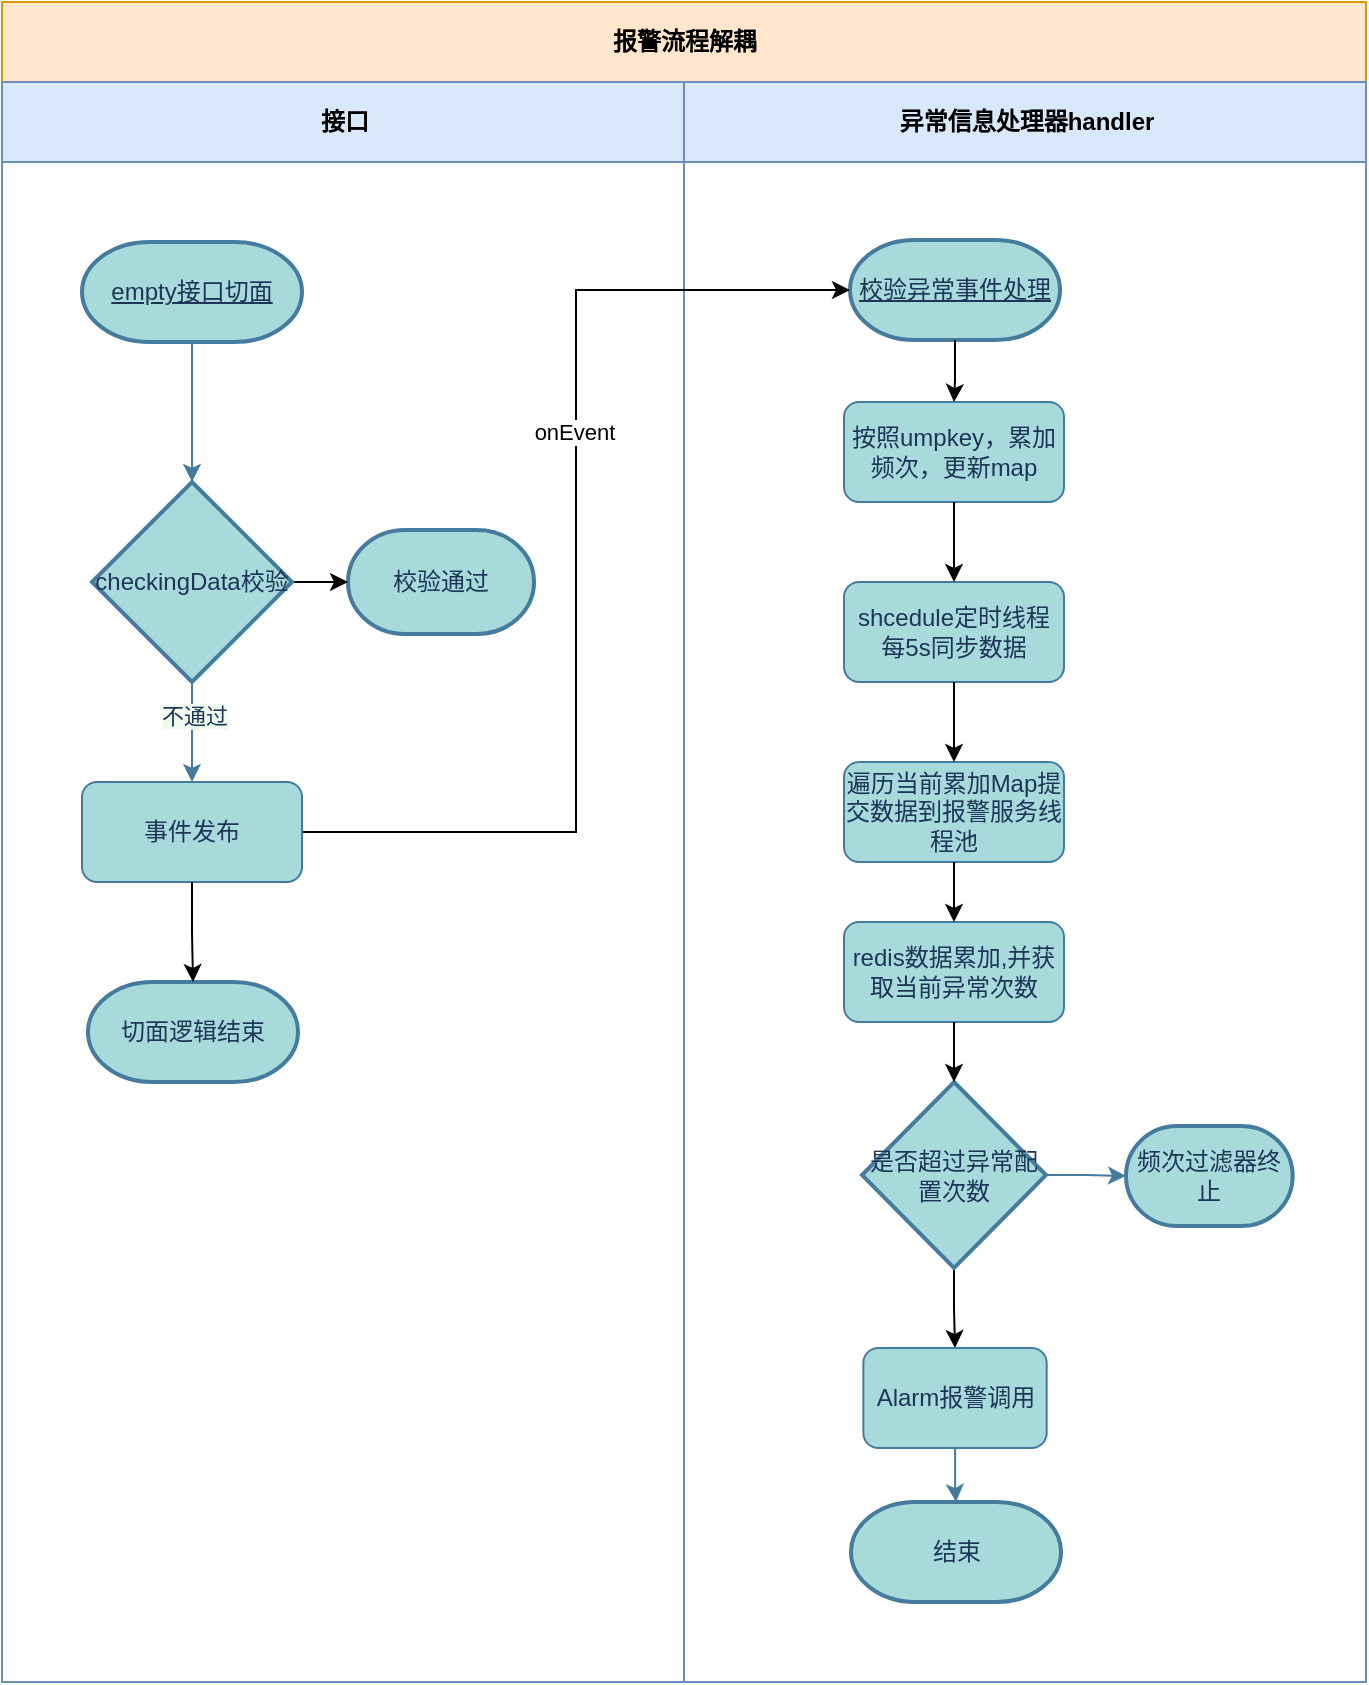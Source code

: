 <mxfile version="14.6.6" type="github" pages="3">
  <diagram id="C5RBs43oDa-KdzZeNtuy" name="优化报警流程">
    <mxGraphModel dx="946" dy="548" grid="0" gridSize="10" guides="1" tooltips="1" connect="1" arrows="1" fold="1" page="1" pageScale="1" pageWidth="827" pageHeight="1169" math="0" shadow="0">
      <root>
        <mxCell id="WIyWlLk6GJQsqaUBKTNV-0" />
        <mxCell id="WIyWlLk6GJQsqaUBKTNV-1" parent="WIyWlLk6GJQsqaUBKTNV-0" />
        <mxCell id="4lpFvA_7N1MAOXaljq9N-17" value="报警流程解耦" style="swimlane;html=1;childLayout=stackLayout;resizeParent=1;resizeParentMax=0;startSize=40;fillColor=#ffe6cc;strokeColor=#d79b00;" parent="WIyWlLk6GJQsqaUBKTNV-1" vertex="1">
          <mxGeometry x="118" y="10" width="682" height="840" as="geometry" />
        </mxCell>
        <mxCell id="4lpFvA_7N1MAOXaljq9N-18" value="接口" style="swimlane;html=1;startSize=40;fillColor=#dae8fc;strokeColor=#6c8ebf;" parent="4lpFvA_7N1MAOXaljq9N-17" vertex="1">
          <mxGeometry y="40" width="341" height="800" as="geometry" />
        </mxCell>
        <mxCell id="4lpFvA_7N1MAOXaljq9N-34" value="切面逻辑结束" style="strokeWidth=2;html=1;shape=mxgraph.flowchart.terminator;whiteSpace=wrap;fillColor=#A8DADC;strokeColor=#457B9D;fontColor=#1D3557;" parent="4lpFvA_7N1MAOXaljq9N-18" vertex="1">
          <mxGeometry x="43" y="450" width="105" height="50" as="geometry" />
        </mxCell>
        <mxCell id="4lpFvA_7N1MAOXaljq9N-37" value="校验通过" style="strokeWidth=2;html=1;shape=mxgraph.flowchart.terminator;whiteSpace=wrap;fillColor=#A8DADC;strokeColor=#457B9D;fontColor=#1D3557;" parent="4lpFvA_7N1MAOXaljq9N-18" vertex="1">
          <mxGeometry x="173" y="224" width="93" height="52" as="geometry" />
        </mxCell>
        <mxCell id="4lpFvA_7N1MAOXaljq9N-19" value="异常信息处理器handler" style="swimlane;html=1;startSize=40;fillColor=#dae8fc;strokeColor=#6c8ebf;" parent="4lpFvA_7N1MAOXaljq9N-17" vertex="1">
          <mxGeometry x="341" y="40" width="341" height="800" as="geometry" />
        </mxCell>
        <mxCell id="4lpFvA_7N1MAOXaljq9N-40" value="校验异常事件处理" style="strokeWidth=2;html=1;shape=mxgraph.flowchart.terminator;whiteSpace=wrap;fillColor=#A8DADC;strokeColor=#457B9D;fontColor=#1D3557;container=0;fontStyle=4" parent="4lpFvA_7N1MAOXaljq9N-19" vertex="1">
          <mxGeometry x="83" y="79" width="105" height="50" as="geometry" />
        </mxCell>
        <mxCell id="4lpFvA_7N1MAOXaljq9N-41" value="按照umpkey，累加频次，更新map" style="rounded=1;whiteSpace=wrap;html=1;fillColor=#A8DADC;strokeColor=#457B9D;fontColor=#1D3557;container=0;" parent="4lpFvA_7N1MAOXaljq9N-19" vertex="1">
          <mxGeometry x="80" y="160" width="110" height="50" as="geometry" />
        </mxCell>
        <mxCell id="4lpFvA_7N1MAOXaljq9N-42" style="edgeStyle=orthogonalEdgeStyle;rounded=0;orthogonalLoop=1;jettySize=auto;html=1;" parent="4lpFvA_7N1MAOXaljq9N-19" source="4lpFvA_7N1MAOXaljq9N-40" target="4lpFvA_7N1MAOXaljq9N-41" edge="1">
          <mxGeometry x="534" y="129" as="geometry" />
        </mxCell>
        <mxCell id="4lpFvA_7N1MAOXaljq9N-47" value="shcedule定时线程每5s同步数据" style="rounded=1;whiteSpace=wrap;html=1;fillColor=#A8DADC;strokeColor=#457B9D;fontColor=#1D3557;container=0;" parent="4lpFvA_7N1MAOXaljq9N-19" vertex="1">
          <mxGeometry x="80" y="250" width="110" height="50" as="geometry" />
        </mxCell>
        <mxCell id="4lpFvA_7N1MAOXaljq9N-48" style="edgeStyle=orthogonalEdgeStyle;rounded=0;orthogonalLoop=1;jettySize=auto;html=1;entryX=0.5;entryY=0;entryDx=0;entryDy=0;" parent="4lpFvA_7N1MAOXaljq9N-19" source="4lpFvA_7N1MAOXaljq9N-41" target="4lpFvA_7N1MAOXaljq9N-47" edge="1">
          <mxGeometry x="534" y="129" as="geometry" />
        </mxCell>
        <mxCell id="4lpFvA_7N1MAOXaljq9N-49" value="遍历当前累加Map提交数据到报警服务线程池" style="rounded=1;whiteSpace=wrap;html=1;fillColor=#A8DADC;strokeColor=#457B9D;fontColor=#1D3557;container=0;" parent="4lpFvA_7N1MAOXaljq9N-19" vertex="1">
          <mxGeometry x="80" y="340" width="110" height="50" as="geometry" />
        </mxCell>
        <mxCell id="4lpFvA_7N1MAOXaljq9N-50" style="edgeStyle=orthogonalEdgeStyle;rounded=0;orthogonalLoop=1;jettySize=auto;html=1;entryX=0.5;entryY=0;entryDx=0;entryDy=0;" parent="4lpFvA_7N1MAOXaljq9N-19" source="4lpFvA_7N1MAOXaljq9N-47" target="4lpFvA_7N1MAOXaljq9N-49" edge="1">
          <mxGeometry x="534" y="129" as="geometry" />
        </mxCell>
        <mxCell id="4lpFvA_7N1MAOXaljq9N-54" value="redis数据累加,并获取当前异常次数" style="rounded=1;whiteSpace=wrap;html=1;fillColor=#A8DADC;strokeColor=#457B9D;fontColor=#1D3557;" parent="4lpFvA_7N1MAOXaljq9N-19" vertex="1">
          <mxGeometry x="80" y="420" width="110" height="50" as="geometry" />
        </mxCell>
        <mxCell id="4lpFvA_7N1MAOXaljq9N-63" style="edgeStyle=orthogonalEdgeStyle;rounded=0;orthogonalLoop=1;jettySize=auto;html=1;entryX=0.5;entryY=0;entryDx=0;entryDy=0;" parent="4lpFvA_7N1MAOXaljq9N-19" source="4lpFvA_7N1MAOXaljq9N-49" target="4lpFvA_7N1MAOXaljq9N-54" edge="1">
          <mxGeometry x="534" y="129" as="geometry" />
        </mxCell>
        <mxCell id="4lpFvA_7N1MAOXaljq9N-66" style="edgeStyle=orthogonalEdgeStyle;rounded=0;orthogonalLoop=1;jettySize=auto;html=1;entryX=0.5;entryY=0;entryDx=0;entryDy=0;" parent="4lpFvA_7N1MAOXaljq9N-19" source="4lpFvA_7N1MAOXaljq9N-57" target="4lpFvA_7N1MAOXaljq9N-60" edge="1">
          <mxGeometry relative="1" as="geometry" />
        </mxCell>
        <mxCell id="4lpFvA_7N1MAOXaljq9N-57" value="是否超过异常配置次数" style="strokeWidth=2;html=1;shape=mxgraph.flowchart.decision;whiteSpace=wrap;fillColor=#A8DADC;strokeColor=#457B9D;fontColor=#1D3557;" parent="4lpFvA_7N1MAOXaljq9N-19" vertex="1">
          <mxGeometry x="89" y="500" width="92" height="93" as="geometry" />
        </mxCell>
        <mxCell id="4lpFvA_7N1MAOXaljq9N-64" style="edgeStyle=orthogonalEdgeStyle;rounded=0;orthogonalLoop=1;jettySize=auto;html=1;entryX=0.5;entryY=0;entryDx=0;entryDy=0;entryPerimeter=0;" parent="4lpFvA_7N1MAOXaljq9N-19" source="4lpFvA_7N1MAOXaljq9N-54" target="4lpFvA_7N1MAOXaljq9N-57" edge="1">
          <mxGeometry x="534" y="129" as="geometry" />
        </mxCell>
        <mxCell id="4lpFvA_7N1MAOXaljq9N-60" value="Alarm报警调用" style="rounded=1;whiteSpace=wrap;html=1;fillColor=#A8DADC;strokeColor=#457B9D;fontColor=#1D3557;aspect=fixed;" parent="4lpFvA_7N1MAOXaljq9N-19" vertex="1">
          <mxGeometry x="89.67" y="633" width="91.67" height="50" as="geometry" />
        </mxCell>
        <mxCell id="4lpFvA_7N1MAOXaljq9N-58" value="频次过滤器终止" style="strokeWidth=2;html=1;shape=mxgraph.flowchart.terminator;whiteSpace=wrap;fillColor=#A8DADC;strokeColor=#457B9D;fontColor=#1D3557;aspect=fixed;" parent="4lpFvA_7N1MAOXaljq9N-19" vertex="1">
          <mxGeometry x="221" y="522" width="83.33" height="50" as="geometry" />
        </mxCell>
        <mxCell id="4lpFvA_7N1MAOXaljq9N-55" style="edgeStyle=orthogonalEdgeStyle;rounded=0;orthogonalLoop=1;jettySize=auto;html=1;entryX=0;entryY=0.5;entryDx=0;entryDy=0;entryPerimeter=0;strokeColor=#457B9D;fontColor=#1D3557;labelBackgroundColor=#F1FAEE;" parent="4lpFvA_7N1MAOXaljq9N-19" source="4lpFvA_7N1MAOXaljq9N-57" target="4lpFvA_7N1MAOXaljq9N-58" edge="1">
          <mxGeometry x="534" y="129" as="geometry" />
        </mxCell>
        <mxCell id="4lpFvA_7N1MAOXaljq9N-61" value="结束" style="strokeWidth=2;html=1;shape=mxgraph.flowchart.terminator;whiteSpace=wrap;fillColor=#A8DADC;strokeColor=#457B9D;fontColor=#1D3557;" parent="4lpFvA_7N1MAOXaljq9N-19" vertex="1">
          <mxGeometry x="83.5" y="710" width="105" height="50" as="geometry" />
        </mxCell>
        <mxCell id="4lpFvA_7N1MAOXaljq9N-59" style="edgeStyle=orthogonalEdgeStyle;rounded=0;orthogonalLoop=1;jettySize=auto;html=1;entryX=0.5;entryY=0;entryDx=0;entryDy=0;entryPerimeter=0;strokeColor=#457B9D;fontColor=#1D3557;labelBackgroundColor=#F1FAEE;" parent="4lpFvA_7N1MAOXaljq9N-19" source="4lpFvA_7N1MAOXaljq9N-60" target="4lpFvA_7N1MAOXaljq9N-61" edge="1">
          <mxGeometry relative="1" as="geometry" />
        </mxCell>
        <mxCell id="4lpFvA_7N1MAOXaljq9N-51" style="edgeStyle=orthogonalEdgeStyle;rounded=0;orthogonalLoop=1;jettySize=auto;html=1;entryX=0;entryY=0.5;entryDx=0;entryDy=0;entryPerimeter=0;" parent="WIyWlLk6GJQsqaUBKTNV-1" source="4lpFvA_7N1MAOXaljq9N-30" target="4lpFvA_7N1MAOXaljq9N-40" edge="1">
          <mxGeometry relative="1" as="geometry" />
        </mxCell>
        <mxCell id="4lpFvA_7N1MAOXaljq9N-67" value="onEvent" style="edgeLabel;html=1;align=center;verticalAlign=middle;resizable=0;points=[];" parent="4lpFvA_7N1MAOXaljq9N-51" vertex="1" connectable="0">
          <mxGeometry x="0.237" y="1" relative="1" as="geometry">
            <mxPoint as="offset" />
          </mxGeometry>
        </mxCell>
        <mxCell id="4lpFvA_7N1MAOXaljq9N-33" value="" style="group;container=1;" parent="WIyWlLk6GJQsqaUBKTNV-1" vertex="1" connectable="0">
          <mxGeometry x="153" y="130" width="130" height="330" as="geometry" />
        </mxCell>
        <mxCell id="4lpFvA_7N1MAOXaljq9N-31" value="" style="group;container=1;" parent="4lpFvA_7N1MAOXaljq9N-33" vertex="1" connectable="0">
          <mxGeometry width="120" height="330" as="geometry" />
        </mxCell>
        <mxCell id="4lpFvA_7N1MAOXaljq9N-23" value="empty接口切面" style="strokeWidth=2;html=1;shape=mxgraph.flowchart.terminator;whiteSpace=wrap;fillColor=#A8DADC;strokeColor=#457B9D;fontColor=#1D3557;container=0;fontStyle=4;aspect=fixed;" parent="4lpFvA_7N1MAOXaljq9N-31" vertex="1">
          <mxGeometry x="5" width="109.99" height="50" as="geometry" />
        </mxCell>
        <mxCell id="4lpFvA_7N1MAOXaljq9N-30" value="事件发布" style="rounded=1;whiteSpace=wrap;html=1;fillColor=#A8DADC;strokeColor=#457B9D;fontColor=#1D3557;container=0;" parent="4lpFvA_7N1MAOXaljq9N-31" vertex="1">
          <mxGeometry x="5" y="270" width="110" height="50" as="geometry" />
        </mxCell>
        <mxCell id="4lpFvA_7N1MAOXaljq9N-36" style="edgeStyle=orthogonalEdgeStyle;rounded=0;orthogonalLoop=1;jettySize=auto;html=1;entryX=0.5;entryY=0;entryDx=0;entryDy=0;entryPerimeter=0;" parent="WIyWlLk6GJQsqaUBKTNV-1" source="4lpFvA_7N1MAOXaljq9N-30" target="4lpFvA_7N1MAOXaljq9N-34" edge="1">
          <mxGeometry relative="1" as="geometry" />
        </mxCell>
        <mxCell id="4lpFvA_7N1MAOXaljq9N-39" style="edgeStyle=orthogonalEdgeStyle;rounded=0;orthogonalLoop=1;jettySize=auto;html=1;entryX=0;entryY=0.5;entryDx=0;entryDy=0;entryPerimeter=0;" parent="WIyWlLk6GJQsqaUBKTNV-1" source="4lpFvA_7N1MAOXaljq9N-28" target="4lpFvA_7N1MAOXaljq9N-37" edge="1">
          <mxGeometry relative="1" as="geometry" />
        </mxCell>
        <mxCell id="4lpFvA_7N1MAOXaljq9N-28" value="checkingData校验" style="strokeWidth=2;html=1;shape=mxgraph.flowchart.decision;whiteSpace=wrap;fillColor=#A8DADC;strokeColor=#457B9D;fontColor=#1D3557;" parent="WIyWlLk6GJQsqaUBKTNV-1" vertex="1">
          <mxGeometry x="163" y="250" width="100" height="100" as="geometry" />
        </mxCell>
        <mxCell id="4lpFvA_7N1MAOXaljq9N-22" style="edgeStyle=orthogonalEdgeStyle;rounded=0;orthogonalLoop=1;jettySize=auto;html=1;entryX=0.5;entryY=0;entryDx=0;entryDy=0;entryPerimeter=0;strokeColor=#457B9D;fontColor=#1D3557;labelBackgroundColor=#F1FAEE;" parent="WIyWlLk6GJQsqaUBKTNV-1" source="4lpFvA_7N1MAOXaljq9N-23" target="4lpFvA_7N1MAOXaljq9N-28" edge="1">
          <mxGeometry relative="1" as="geometry" />
        </mxCell>
        <mxCell id="4lpFvA_7N1MAOXaljq9N-26" style="edgeStyle=orthogonalEdgeStyle;rounded=0;orthogonalLoop=1;jettySize=auto;html=1;entryX=0.5;entryY=0;entryDx=0;entryDy=0;strokeColor=#457B9D;fontColor=#1D3557;labelBackgroundColor=#F1FAEE;" parent="WIyWlLk6GJQsqaUBKTNV-1" source="4lpFvA_7N1MAOXaljq9N-28" target="4lpFvA_7N1MAOXaljq9N-30" edge="1">
          <mxGeometry relative="1" as="geometry" />
        </mxCell>
        <mxCell id="4lpFvA_7N1MAOXaljq9N-27" value="不通过" style="edgeLabel;html=1;align=center;verticalAlign=middle;resizable=0;points=[];fontColor=#1D3557;labelBackgroundColor=#F1FAEE;" parent="4lpFvA_7N1MAOXaljq9N-26" vertex="1" connectable="0">
          <mxGeometry x="-0.32" y="1" relative="1" as="geometry">
            <mxPoint as="offset" />
          </mxGeometry>
        </mxCell>
      </root>
    </mxGraphModel>
  </diagram>
  <diagram id="GdR_W0SO_2hLqgI26Gds" name="万能接口实现">
    <mxGraphModel dx="946" dy="551" grid="1" gridSize="10" guides="1" tooltips="1" connect="1" arrows="1" fold="1" page="1" pageScale="1" pageWidth="827" pageHeight="1169" math="0" shadow="0">
      <root>
        <mxCell id="UR9OmCoKNL2L1550fGcR-0" />
        <mxCell id="UR9OmCoKNL2L1550fGcR-1" parent="UR9OmCoKNL2L1550fGcR-0" />
        <mxCell id="UR9OmCoKNL2L1550fGcR-4" style="edgeStyle=orthogonalEdgeStyle;rounded=0;orthogonalLoop=1;jettySize=auto;html=1;entryX=0.5;entryY=0;entryDx=0;entryDy=0;" edge="1" parent="UR9OmCoKNL2L1550fGcR-1" source="UR9OmCoKNL2L1550fGcR-2" target="UR9OmCoKNL2L1550fGcR-3">
          <mxGeometry relative="1" as="geometry" />
        </mxCell>
        <mxCell id="UR9OmCoKNL2L1550fGcR-2" value="前端请求万能接口" style="rounded=1;whiteSpace=wrap;html=1;fillColor=#ffe6cc;strokeColor=#d79b00;" vertex="1" parent="UR9OmCoKNL2L1550fGcR-1">
          <mxGeometry x="294" y="70" width="120" height="60" as="geometry" />
        </mxCell>
        <mxCell id="UR9OmCoKNL2L1550fGcR-6" style="edgeStyle=orthogonalEdgeStyle;rounded=0;orthogonalLoop=1;jettySize=auto;html=1;" edge="1" parent="UR9OmCoKNL2L1550fGcR-1" source="UR9OmCoKNL2L1550fGcR-3" target="UR9OmCoKNL2L1550fGcR-5">
          <mxGeometry relative="1" as="geometry" />
        </mxCell>
        <mxCell id="UR9OmCoKNL2L1550fGcR-3" value="服务端解析参数" style="rounded=0;whiteSpace=wrap;html=1;fillColor=#f5f5f5;strokeColor=#666666;fontColor=#333333;" vertex="1" parent="UR9OmCoKNL2L1550fGcR-1">
          <mxGeometry x="294" y="180" width="120" height="60" as="geometry" />
        </mxCell>
        <mxCell id="UR9OmCoKNL2L1550fGcR-8" style="edgeStyle=orthogonalEdgeStyle;rounded=0;orthogonalLoop=1;jettySize=auto;html=1;entryX=0.5;entryY=0;entryDx=0;entryDy=0;entryPerimeter=0;" edge="1" parent="UR9OmCoKNL2L1550fGcR-1" source="UR9OmCoKNL2L1550fGcR-5" target="UR9OmCoKNL2L1550fGcR-7">
          <mxGeometry relative="1" as="geometry" />
        </mxCell>
        <mxCell id="UR9OmCoKNL2L1550fGcR-5" value="获取参数type对应要实现的逻辑代码片段" style="rounded=0;whiteSpace=wrap;html=1;fillColor=#f5f5f5;strokeColor=#666666;fontColor=#333333;" vertex="1" parent="UR9OmCoKNL2L1550fGcR-1">
          <mxGeometry x="294" y="300" width="120" height="60" as="geometry" />
        </mxCell>
        <mxCell id="UR9OmCoKNL2L1550fGcR-10" style="edgeStyle=orthogonalEdgeStyle;rounded=0;orthogonalLoop=1;jettySize=auto;html=1;entryX=1;entryY=0.5;entryDx=0;entryDy=0;" edge="1" parent="UR9OmCoKNL2L1550fGcR-1" source="UR9OmCoKNL2L1550fGcR-7" target="UR9OmCoKNL2L1550fGcR-9">
          <mxGeometry relative="1" as="geometry" />
        </mxCell>
        <mxCell id="UR9OmCoKNL2L1550fGcR-12" value="否" style="edgeLabel;html=1;align=center;verticalAlign=middle;resizable=0;points=[];" vertex="1" connectable="0" parent="UR9OmCoKNL2L1550fGcR-10">
          <mxGeometry x="-0.143" y="1" relative="1" as="geometry">
            <mxPoint as="offset" />
          </mxGeometry>
        </mxCell>
        <mxCell id="UR9OmCoKNL2L1550fGcR-13" value="" style="edgeStyle=orthogonalEdgeStyle;rounded=0;orthogonalLoop=1;jettySize=auto;html=1;" edge="1" parent="UR9OmCoKNL2L1550fGcR-1" source="UR9OmCoKNL2L1550fGcR-7" target="UR9OmCoKNL2L1550fGcR-11">
          <mxGeometry relative="1" as="geometry">
            <Array as="points">
              <mxPoint x="354" y="540" />
              <mxPoint x="354" y="540" />
            </Array>
          </mxGeometry>
        </mxCell>
        <mxCell id="UR9OmCoKNL2L1550fGcR-14" value="是" style="edgeLabel;html=1;align=center;verticalAlign=middle;resizable=0;points=[];" vertex="1" connectable="0" parent="UR9OmCoKNL2L1550fGcR-13">
          <mxGeometry x="-0.3" y="-2" relative="1" as="geometry">
            <mxPoint as="offset" />
          </mxGeometry>
        </mxCell>
        <mxCell id="UR9OmCoKNL2L1550fGcR-7" value="逻辑代码片段是否存在？" style="strokeWidth=2;html=1;shape=mxgraph.flowchart.decision;whiteSpace=wrap;fillColor=#ffe6cc;strokeColor=#d79b00;" vertex="1" parent="UR9OmCoKNL2L1550fGcR-1">
          <mxGeometry x="304" y="410" width="100" height="100" as="geometry" />
        </mxCell>
        <mxCell id="UR9OmCoKNL2L1550fGcR-9" value="不存在，统一返回异常处理结果" style="rounded=1;whiteSpace=wrap;html=1;fillColor=#ffe6cc;strokeColor=#d79b00;" vertex="1" parent="UR9OmCoKNL2L1550fGcR-1">
          <mxGeometry x="100" y="430" width="120" height="60" as="geometry" />
        </mxCell>
        <mxCell id="UR9OmCoKNL2L1550fGcR-22" style="edgeStyle=orthogonalEdgeStyle;rounded=0;orthogonalLoop=1;jettySize=auto;html=1;entryX=0.5;entryY=0;entryDx=0;entryDy=0;" edge="1" parent="UR9OmCoKNL2L1550fGcR-1" source="UR9OmCoKNL2L1550fGcR-11" target="UR9OmCoKNL2L1550fGcR-21">
          <mxGeometry relative="1" as="geometry" />
        </mxCell>
        <mxCell id="UR9OmCoKNL2L1550fGcR-11" value="调用对应的逻辑片段" style="rounded=0;whiteSpace=wrap;html=1;fillColor=#f5f5f5;strokeColor=#666666;fontColor=#333333;" vertex="1" parent="UR9OmCoKNL2L1550fGcR-1">
          <mxGeometry x="294" y="550" width="120" height="60" as="geometry" />
        </mxCell>
        <mxCell id="UR9OmCoKNL2L1550fGcR-24" style="edgeStyle=orthogonalEdgeStyle;rounded=0;orthogonalLoop=1;jettySize=auto;html=1;entryX=0.5;entryY=0;entryDx=0;entryDy=0;" edge="1" parent="UR9OmCoKNL2L1550fGcR-1" source="UR9OmCoKNL2L1550fGcR-21" target="UR9OmCoKNL2L1550fGcR-23">
          <mxGeometry relative="1" as="geometry" />
        </mxCell>
        <mxCell id="UR9OmCoKNL2L1550fGcR-21" value="返回逻辑片段执行结果" style="rounded=0;whiteSpace=wrap;html=1;fillColor=#f5f5f5;strokeColor=#666666;fontColor=#333333;" vertex="1" parent="UR9OmCoKNL2L1550fGcR-1">
          <mxGeometry x="294" y="670" width="120" height="60" as="geometry" />
        </mxCell>
        <mxCell id="UR9OmCoKNL2L1550fGcR-23" value="统一返回处理结果" style="rounded=1;whiteSpace=wrap;html=1;fillColor=#ffe6cc;strokeColor=#d79b00;" vertex="1" parent="UR9OmCoKNL2L1550fGcR-1">
          <mxGeometry x="294" y="780" width="120" height="60" as="geometry" />
        </mxCell>
      </root>
    </mxGraphModel>
  </diagram>
  <diagram id="LARAepe3Sf28yR8Ns9qR" name="第 3 页">
    <mxGraphModel dx="946" dy="547" grid="1" gridSize="10" guides="1" tooltips="1" connect="1" arrows="1" fold="1" page="1" pageScale="1" pageWidth="827" pageHeight="1169" math="0" shadow="0">
      <root>
        <mxCell id="qLKb0FUEpFFhCTuYE2SP-0" />
        <mxCell id="qLKb0FUEpFFhCTuYE2SP-1" parent="qLKb0FUEpFFhCTuYE2SP-0" />
        <mxCell id="qLKb0FUEpFFhCTuYE2SP-2" value="用户进入权益领取活动首页接口" style="rounded=1;whiteSpace=wrap;html=1;" vertex="1" parent="qLKb0FUEpFFhCTuYE2SP-1">
          <mxGeometry x="320" y="50" width="120" height="60" as="geometry" />
        </mxCell>
        <mxCell id="qLKb0FUEpFFhCTuYE2SP-50" style="edgeStyle=orthogonalEdgeStyle;rounded=0;orthogonalLoop=1;jettySize=auto;html=1;entryX=0.5;entryY=0;entryDx=0;entryDy=0;entryPerimeter=0;" edge="1" parent="qLKb0FUEpFFhCTuYE2SP-1" target="qLKb0FUEpFFhCTuYE2SP-48">
          <mxGeometry relative="1" as="geometry">
            <mxPoint x="380" y="110" as="sourcePoint" />
          </mxGeometry>
        </mxCell>
        <mxCell id="qLKb0FUEpFFhCTuYE2SP-8" value="否" style="edgeStyle=orthogonalEdgeStyle;rounded=0;orthogonalLoop=1;jettySize=auto;html=1;entryX=0;entryY=0.5;entryDx=0;entryDy=0;" edge="1" parent="qLKb0FUEpFFhCTuYE2SP-1" source="qLKb0FUEpFFhCTuYE2SP-5" target="qLKb0FUEpFFhCTuYE2SP-7">
          <mxGeometry relative="1" as="geometry" />
        </mxCell>
        <mxCell id="qLKb0FUEpFFhCTuYE2SP-10" style="edgeStyle=orthogonalEdgeStyle;rounded=0;orthogonalLoop=1;jettySize=auto;html=1;entryX=0.5;entryY=0;entryDx=0;entryDy=0;" edge="1" parent="qLKb0FUEpFFhCTuYE2SP-1" source="qLKb0FUEpFFhCTuYE2SP-5" target="qLKb0FUEpFFhCTuYE2SP-9">
          <mxGeometry relative="1" as="geometry" />
        </mxCell>
        <mxCell id="qLKb0FUEpFFhCTuYE2SP-5" value="活动是否在时间范围？" style="strokeWidth=2;html=1;shape=mxgraph.flowchart.decision;whiteSpace=wrap;" vertex="1" parent="qLKb0FUEpFFhCTuYE2SP-1">
          <mxGeometry x="330" y="280" width="100" height="100" as="geometry" />
        </mxCell>
        <mxCell id="qLKb0FUEpFFhCTuYE2SP-7" value="前端：未开始，文案" style="rounded=0;whiteSpace=wrap;html=1;" vertex="1" parent="qLKb0FUEpFFhCTuYE2SP-1">
          <mxGeometry x="490" y="300" width="120" height="60" as="geometry" />
        </mxCell>
        <mxCell id="qLKb0FUEpFFhCTuYE2SP-56" style="edgeStyle=orthogonalEdgeStyle;rounded=0;orthogonalLoop=1;jettySize=auto;html=1;entryX=0.5;entryY=0;entryDx=0;entryDy=0;" edge="1" parent="qLKb0FUEpFFhCTuYE2SP-1" source="qLKb0FUEpFFhCTuYE2SP-9" target="qLKb0FUEpFFhCTuYE2SP-15">
          <mxGeometry relative="1" as="geometry" />
        </mxCell>
        <mxCell id="qLKb0FUEpFFhCTuYE2SP-9" value="2 前台-效期列表接口" style="rounded=0;whiteSpace=wrap;html=1;" vertex="1" parent="qLKb0FUEpFFhCTuYE2SP-1">
          <mxGeometry x="320" y="410" width="120" height="60" as="geometry" />
        </mxCell>
        <mxCell id="qLKb0FUEpFFhCTuYE2SP-13" value="前端：未登录逻辑" style="rounded=0;whiteSpace=wrap;html=1;" vertex="1" parent="qLKb0FUEpFFhCTuYE2SP-1">
          <mxGeometry x="490" y="160" width="120" height="60" as="geometry" />
        </mxCell>
        <mxCell id="qLKb0FUEpFFhCTuYE2SP-57" style="edgeStyle=orthogonalEdgeStyle;rounded=0;orthogonalLoop=1;jettySize=auto;html=1;" edge="1" parent="qLKb0FUEpFFhCTuYE2SP-1" source="qLKb0FUEpFFhCTuYE2SP-15" target="qLKb0FUEpFFhCTuYE2SP-19">
          <mxGeometry relative="1" as="geometry" />
        </mxCell>
        <mxCell id="qLKb0FUEpFFhCTuYE2SP-15" value="效期列表结果判断，是否包含本次活动的6个sku；" style="rounded=0;whiteSpace=wrap;html=1;" vertex="1" parent="qLKb0FUEpFFhCTuYE2SP-1">
          <mxGeometry x="320" y="510" width="120" height="60" as="geometry" />
        </mxCell>
        <mxCell id="qLKb0FUEpFFhCTuYE2SP-17" value="rpc效期列表服务；" style="text;html=1;strokeColor=none;fillColor=none;align=center;verticalAlign=middle;whiteSpace=wrap;rounded=0;" vertex="1" parent="qLKb0FUEpFFhCTuYE2SP-1">
          <mxGeometry x="140" y="380" width="100" height="60" as="geometry" />
        </mxCell>
        <mxCell id="qLKb0FUEpFFhCTuYE2SP-22" style="edgeStyle=orthogonalEdgeStyle;rounded=0;orthogonalLoop=1;jettySize=auto;html=1;entryX=0.5;entryY=0;entryDx=0;entryDy=0;" edge="1" parent="qLKb0FUEpFFhCTuYE2SP-1" source="qLKb0FUEpFFhCTuYE2SP-19" target="qLKb0FUEpFFhCTuYE2SP-21">
          <mxGeometry relative="1" as="geometry" />
        </mxCell>
        <mxCell id="qLKb0FUEpFFhCTuYE2SP-24" style="edgeStyle=orthogonalEdgeStyle;rounded=0;orthogonalLoop=1;jettySize=auto;html=1;entryX=0;entryY=0.5;entryDx=0;entryDy=0;" edge="1" parent="qLKb0FUEpFFhCTuYE2SP-1" source="qLKb0FUEpFFhCTuYE2SP-19" target="qLKb0FUEpFFhCTuYE2SP-23">
          <mxGeometry relative="1" as="geometry" />
        </mxCell>
        <mxCell id="qLKb0FUEpFFhCTuYE2SP-19" value="未查询到结果？" style="strokeWidth=2;html=1;shape=mxgraph.flowchart.decision;whiteSpace=wrap;" vertex="1" parent="qLKb0FUEpFFhCTuYE2SP-1">
          <mxGeometry x="330" y="610" width="100" height="100" as="geometry" />
        </mxCell>
        <mxCell id="qLKb0FUEpFFhCTuYE2SP-26" style="edgeStyle=orthogonalEdgeStyle;rounded=0;orthogonalLoop=1;jettySize=auto;html=1;entryX=0.5;entryY=0;entryDx=0;entryDy=0;" edge="1" parent="qLKb0FUEpFFhCTuYE2SP-1" source="qLKb0FUEpFFhCTuYE2SP-21" target="qLKb0FUEpFFhCTuYE2SP-25">
          <mxGeometry relative="1" as="geometry" />
        </mxCell>
        <mxCell id="qLKb0FUEpFFhCTuYE2SP-21" value="确认sku逻辑" style="rounded=0;whiteSpace=wrap;html=1;" vertex="1" parent="qLKb0FUEpFFhCTuYE2SP-1">
          <mxGeometry x="320" y="740" width="120" height="60" as="geometry" />
        </mxCell>
        <mxCell id="qLKb0FUEpFFhCTuYE2SP-23" value="前端：无购买结果逻辑" style="rounded=0;whiteSpace=wrap;html=1;" vertex="1" parent="qLKb0FUEpFFhCTuYE2SP-1">
          <mxGeometry x="480" y="630" width="120" height="60" as="geometry" />
        </mxCell>
        <mxCell id="qLKb0FUEpFFhCTuYE2SP-34" style="edgeStyle=orthogonalEdgeStyle;rounded=0;orthogonalLoop=1;jettySize=auto;html=1;" edge="1" parent="qLKb0FUEpFFhCTuYE2SP-1" source="qLKb0FUEpFFhCTuYE2SP-25" target="qLKb0FUEpFFhCTuYE2SP-33">
          <mxGeometry relative="1" as="geometry" />
        </mxCell>
        <mxCell id="qLKb0FUEpFFhCTuYE2SP-36" style="edgeStyle=orthogonalEdgeStyle;rounded=0;orthogonalLoop=1;jettySize=auto;html=1;" edge="1" parent="qLKb0FUEpFFhCTuYE2SP-1" source="qLKb0FUEpFFhCTuYE2SP-25" target="qLKb0FUEpFFhCTuYE2SP-35">
          <mxGeometry relative="1" as="geometry" />
        </mxCell>
        <mxCell id="qLKb0FUEpFFhCTuYE2SP-25" value="调用投放接口" style="rounded=0;whiteSpace=wrap;html=1;" vertex="1" parent="qLKb0FUEpFFhCTuYE2SP-1">
          <mxGeometry x="320" y="840" width="120" height="60" as="geometry" />
        </mxCell>
        <mxCell id="qLKb0FUEpFFhCTuYE2SP-32" value="rpc：楼层投放接口" style="text;html=1;strokeColor=none;fillColor=none;align=center;verticalAlign=middle;whiteSpace=wrap;rounded=0;" vertex="1" parent="qLKb0FUEpFFhCTuYE2SP-1">
          <mxGeometry x="145" y="860" width="90" height="40" as="geometry" />
        </mxCell>
        <mxCell id="qLKb0FUEpFFhCTuYE2SP-33" value="数据节点如果无数据前端页面兜底" style="rounded=0;whiteSpace=wrap;html=1;" vertex="1" parent="qLKb0FUEpFFhCTuYE2SP-1">
          <mxGeometry x="490" y="840" width="120" height="60" as="geometry" />
        </mxCell>
        <mxCell id="qLKb0FUEpFFhCTuYE2SP-39" style="edgeStyle=orthogonalEdgeStyle;rounded=0;orthogonalLoop=1;jettySize=auto;html=1;entryX=0;entryY=0.5;entryDx=0;entryDy=0;" edge="1" parent="qLKb0FUEpFFhCTuYE2SP-1" source="qLKb0FUEpFFhCTuYE2SP-35" target="qLKb0FUEpFFhCTuYE2SP-38">
          <mxGeometry relative="1" as="geometry" />
        </mxCell>
        <mxCell id="qLKb0FUEpFFhCTuYE2SP-58" style="edgeStyle=orthogonalEdgeStyle;rounded=0;orthogonalLoop=1;jettySize=auto;html=1;entryX=0.5;entryY=0;entryDx=0;entryDy=0;" edge="1" parent="qLKb0FUEpFFhCTuYE2SP-1" source="qLKb0FUEpFFhCTuYE2SP-35" target="qLKb0FUEpFFhCTuYE2SP-37">
          <mxGeometry relative="1" as="geometry" />
        </mxCell>
        <mxCell id="qLKb0FUEpFFhCTuYE2SP-35" value="N选一履约项查询接口&lt;br&gt;pin效期id履约项id，履约包id" style="rounded=0;whiteSpace=wrap;html=1;" vertex="1" parent="qLKb0FUEpFFhCTuYE2SP-1">
          <mxGeometry x="320" y="940" width="120" height="60" as="geometry" />
        </mxCell>
        <mxCell id="qLKb0FUEpFFhCTuYE2SP-41" style="edgeStyle=orthogonalEdgeStyle;rounded=0;orthogonalLoop=1;jettySize=auto;html=1;entryX=0;entryY=0.5;entryDx=0;entryDy=0;" edge="1" parent="qLKb0FUEpFFhCTuYE2SP-1" source="qLKb0FUEpFFhCTuYE2SP-37" target="qLKb0FUEpFFhCTuYE2SP-40">
          <mxGeometry relative="1" as="geometry" />
        </mxCell>
        <mxCell id="qLKb0FUEpFFhCTuYE2SP-45" style="edgeStyle=orthogonalEdgeStyle;rounded=0;orthogonalLoop=1;jettySize=auto;html=1;entryX=0.5;entryY=0;entryDx=0;entryDy=0;" edge="1" parent="qLKb0FUEpFFhCTuYE2SP-1" source="qLKb0FUEpFFhCTuYE2SP-37" target="qLKb0FUEpFFhCTuYE2SP-42">
          <mxGeometry relative="1" as="geometry" />
        </mxCell>
        <mxCell id="qLKb0FUEpFFhCTuYE2SP-37" value="&amp;nbsp;前台批量权益查询接口" style="rounded=0;whiteSpace=wrap;html=1;" vertex="1" parent="qLKb0FUEpFFhCTuYE2SP-1">
          <mxGeometry x="320" y="1050" width="120" height="60" as="geometry" />
        </mxCell>
        <mxCell id="qLKb0FUEpFFhCTuYE2SP-38" value="数据节点未获取数据前端兜底逻辑" style="rounded=0;whiteSpace=wrap;html=1;" vertex="1" parent="qLKb0FUEpFFhCTuYE2SP-1">
          <mxGeometry x="490" y="940" width="120" height="60" as="geometry" />
        </mxCell>
        <mxCell id="qLKb0FUEpFFhCTuYE2SP-40" value="数据节点为获取数据前端兜底" style="rounded=0;whiteSpace=wrap;html=1;" vertex="1" parent="qLKb0FUEpFFhCTuYE2SP-1">
          <mxGeometry x="490" y="1050" width="120" height="60" as="geometry" />
        </mxCell>
        <mxCell id="qLKb0FUEpFFhCTuYE2SP-42" value="拼装数据返回前端" style="rounded=0;whiteSpace=wrap;html=1;" vertex="1" parent="qLKb0FUEpFFhCTuYE2SP-1">
          <mxGeometry x="320" y="1150" width="120" height="60" as="geometry" />
        </mxCell>
        <mxCell id="qLKb0FUEpFFhCTuYE2SP-43" value="rpc 履约接口" style="text;html=1;strokeColor=none;fillColor=none;align=center;verticalAlign=middle;whiteSpace=wrap;rounded=0;" vertex="1" parent="qLKb0FUEpFFhCTuYE2SP-1">
          <mxGeometry x="175" y="960" width="60" height="20" as="geometry" />
        </mxCell>
        <mxCell id="qLKb0FUEpFFhCTuYE2SP-52" style="edgeStyle=orthogonalEdgeStyle;rounded=0;orthogonalLoop=1;jettySize=auto;html=1;entryX=0;entryY=0.5;entryDx=0;entryDy=0;" edge="1" parent="qLKb0FUEpFFhCTuYE2SP-1" source="qLKb0FUEpFFhCTuYE2SP-48" target="qLKb0FUEpFFhCTuYE2SP-13">
          <mxGeometry relative="1" as="geometry" />
        </mxCell>
        <mxCell id="qLKb0FUEpFFhCTuYE2SP-54" value="否" style="edgeLabel;html=1;align=center;verticalAlign=middle;resizable=0;points=[];" vertex="1" connectable="0" parent="qLKb0FUEpFFhCTuYE2SP-52">
          <mxGeometry y="4" relative="1" as="geometry">
            <mxPoint as="offset" />
          </mxGeometry>
        </mxCell>
        <mxCell id="qLKb0FUEpFFhCTuYE2SP-53" style="edgeStyle=orthogonalEdgeStyle;rounded=0;orthogonalLoop=1;jettySize=auto;html=1;entryX=0.5;entryY=0;entryDx=0;entryDy=0;entryPerimeter=0;" edge="1" parent="qLKb0FUEpFFhCTuYE2SP-1" source="qLKb0FUEpFFhCTuYE2SP-48" target="qLKb0FUEpFFhCTuYE2SP-5">
          <mxGeometry relative="1" as="geometry" />
        </mxCell>
        <mxCell id="qLKb0FUEpFFhCTuYE2SP-48" value="未登录？" style="strokeWidth=2;html=1;shape=mxgraph.flowchart.decision;whiteSpace=wrap;" vertex="1" parent="qLKb0FUEpFFhCTuYE2SP-1">
          <mxGeometry x="330" y="140" width="100" height="100" as="geometry" />
        </mxCell>
      </root>
    </mxGraphModel>
  </diagram>
</mxfile>
